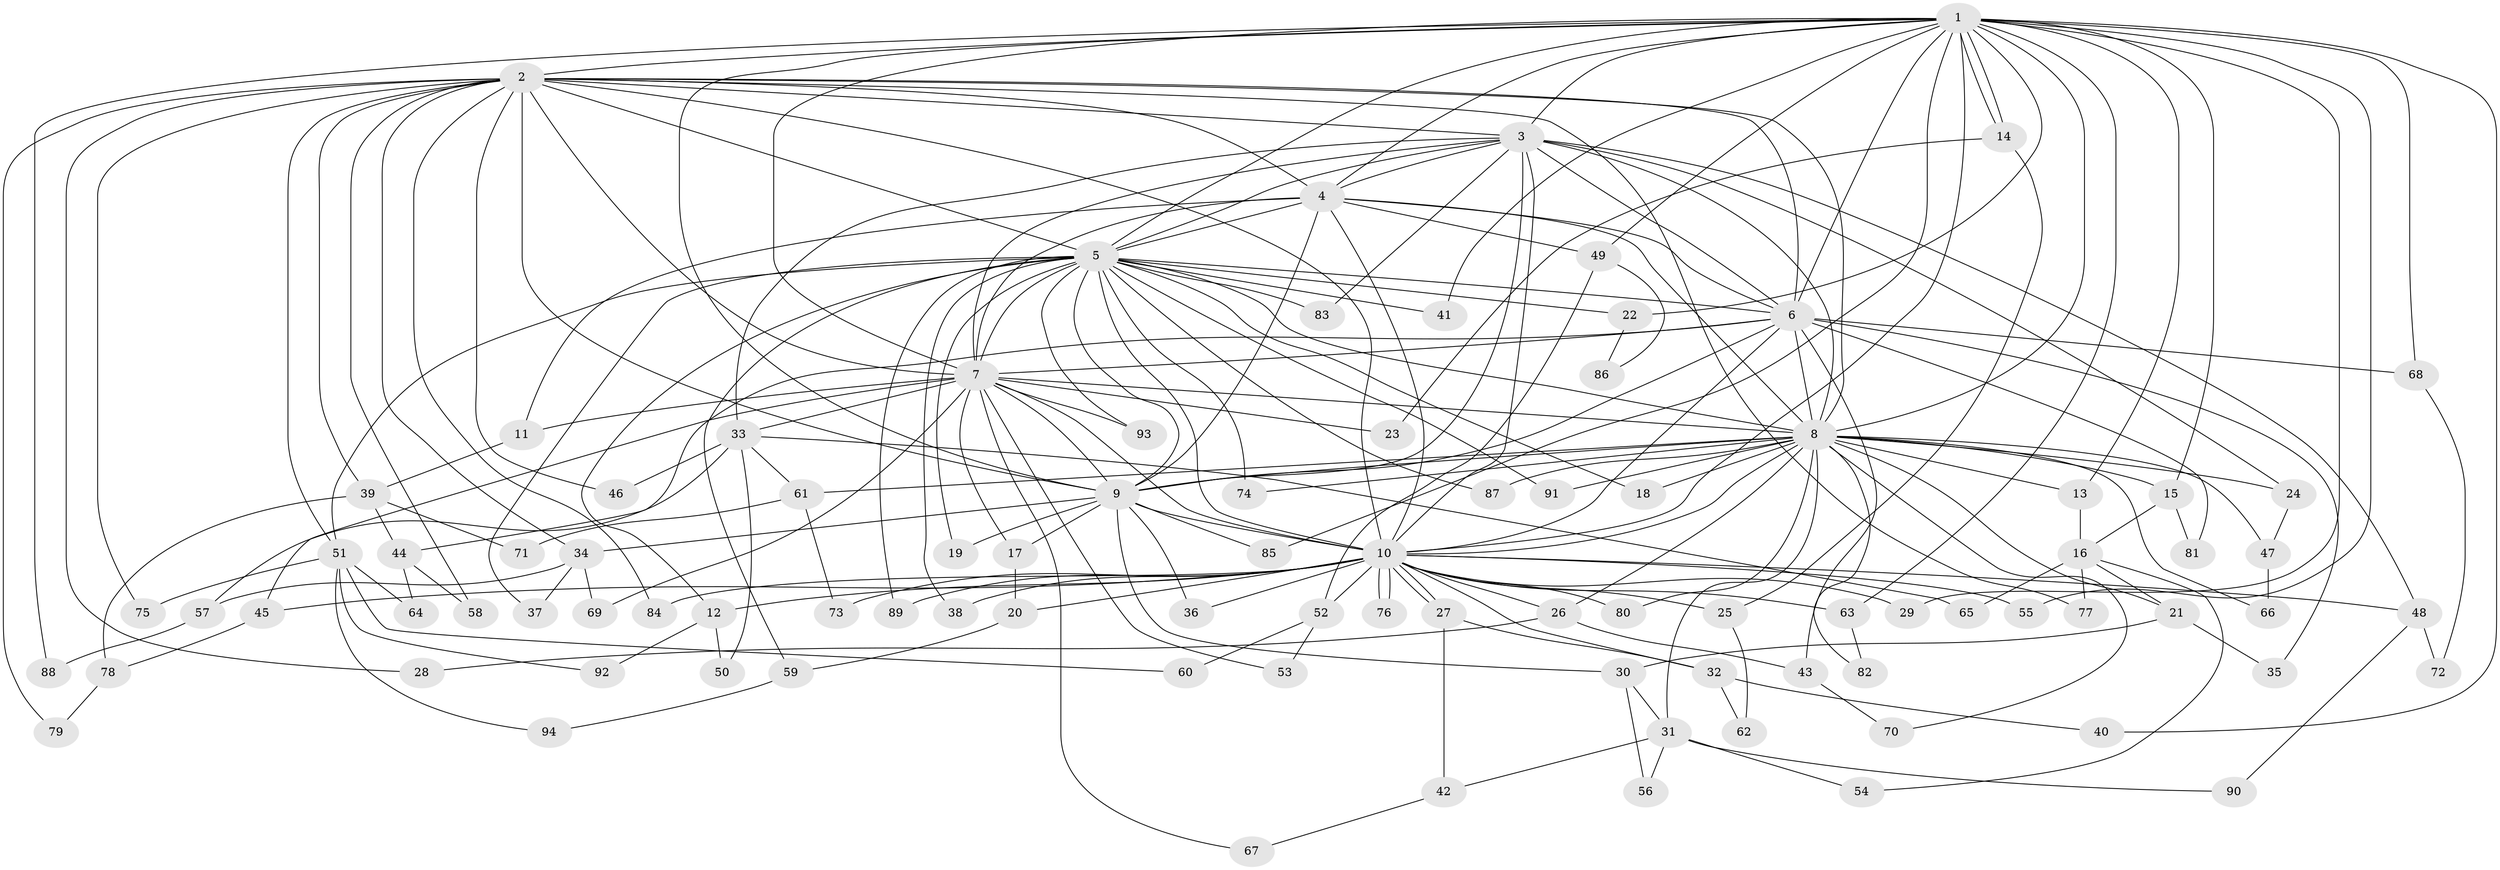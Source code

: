 // Generated by graph-tools (version 1.1) at 2025/01/03/09/25 03:01:25]
// undirected, 94 vertices, 213 edges
graph export_dot {
graph [start="1"]
  node [color=gray90,style=filled];
  1;
  2;
  3;
  4;
  5;
  6;
  7;
  8;
  9;
  10;
  11;
  12;
  13;
  14;
  15;
  16;
  17;
  18;
  19;
  20;
  21;
  22;
  23;
  24;
  25;
  26;
  27;
  28;
  29;
  30;
  31;
  32;
  33;
  34;
  35;
  36;
  37;
  38;
  39;
  40;
  41;
  42;
  43;
  44;
  45;
  46;
  47;
  48;
  49;
  50;
  51;
  52;
  53;
  54;
  55;
  56;
  57;
  58;
  59;
  60;
  61;
  62;
  63;
  64;
  65;
  66;
  67;
  68;
  69;
  70;
  71;
  72;
  73;
  74;
  75;
  76;
  77;
  78;
  79;
  80;
  81;
  82;
  83;
  84;
  85;
  86;
  87;
  88;
  89;
  90;
  91;
  92;
  93;
  94;
  1 -- 2;
  1 -- 3;
  1 -- 4;
  1 -- 5;
  1 -- 6;
  1 -- 7;
  1 -- 8;
  1 -- 9;
  1 -- 10;
  1 -- 13;
  1 -- 14;
  1 -- 14;
  1 -- 15;
  1 -- 22;
  1 -- 29;
  1 -- 40;
  1 -- 41;
  1 -- 49;
  1 -- 55;
  1 -- 63;
  1 -- 68;
  1 -- 85;
  1 -- 88;
  2 -- 3;
  2 -- 4;
  2 -- 5;
  2 -- 6;
  2 -- 7;
  2 -- 8;
  2 -- 9;
  2 -- 10;
  2 -- 28;
  2 -- 34;
  2 -- 39;
  2 -- 46;
  2 -- 51;
  2 -- 58;
  2 -- 75;
  2 -- 77;
  2 -- 79;
  2 -- 84;
  3 -- 4;
  3 -- 5;
  3 -- 6;
  3 -- 7;
  3 -- 8;
  3 -- 9;
  3 -- 10;
  3 -- 24;
  3 -- 33;
  3 -- 48;
  3 -- 83;
  4 -- 5;
  4 -- 6;
  4 -- 7;
  4 -- 8;
  4 -- 9;
  4 -- 10;
  4 -- 11;
  4 -- 49;
  5 -- 6;
  5 -- 7;
  5 -- 8;
  5 -- 9;
  5 -- 10;
  5 -- 12;
  5 -- 18;
  5 -- 19;
  5 -- 22;
  5 -- 37;
  5 -- 38;
  5 -- 41;
  5 -- 51;
  5 -- 59;
  5 -- 74;
  5 -- 83;
  5 -- 87;
  5 -- 89;
  5 -- 91;
  5 -- 93;
  6 -- 7;
  6 -- 8;
  6 -- 9;
  6 -- 10;
  6 -- 35;
  6 -- 43;
  6 -- 44;
  6 -- 68;
  6 -- 81;
  7 -- 8;
  7 -- 9;
  7 -- 10;
  7 -- 11;
  7 -- 17;
  7 -- 23;
  7 -- 33;
  7 -- 45;
  7 -- 53;
  7 -- 67;
  7 -- 69;
  7 -- 93;
  8 -- 9;
  8 -- 10;
  8 -- 13;
  8 -- 15;
  8 -- 18;
  8 -- 21;
  8 -- 24;
  8 -- 26;
  8 -- 31;
  8 -- 47;
  8 -- 61;
  8 -- 66;
  8 -- 70;
  8 -- 74;
  8 -- 80;
  8 -- 82;
  8 -- 87;
  8 -- 91;
  9 -- 10;
  9 -- 17;
  9 -- 19;
  9 -- 30;
  9 -- 34;
  9 -- 36;
  9 -- 85;
  10 -- 12;
  10 -- 20;
  10 -- 25;
  10 -- 26;
  10 -- 27;
  10 -- 27;
  10 -- 29;
  10 -- 32;
  10 -- 36;
  10 -- 38;
  10 -- 45;
  10 -- 48;
  10 -- 52;
  10 -- 55;
  10 -- 63;
  10 -- 73;
  10 -- 76;
  10 -- 76;
  10 -- 80;
  10 -- 84;
  10 -- 89;
  11 -- 39;
  12 -- 50;
  12 -- 92;
  13 -- 16;
  14 -- 23;
  14 -- 25;
  15 -- 16;
  15 -- 81;
  16 -- 21;
  16 -- 54;
  16 -- 65;
  16 -- 77;
  17 -- 20;
  20 -- 59;
  21 -- 30;
  21 -- 35;
  22 -- 86;
  24 -- 47;
  25 -- 62;
  26 -- 28;
  26 -- 43;
  27 -- 32;
  27 -- 42;
  30 -- 31;
  30 -- 56;
  31 -- 42;
  31 -- 54;
  31 -- 56;
  31 -- 90;
  32 -- 40;
  32 -- 62;
  33 -- 46;
  33 -- 50;
  33 -- 57;
  33 -- 61;
  33 -- 65;
  34 -- 37;
  34 -- 57;
  34 -- 69;
  39 -- 44;
  39 -- 71;
  39 -- 78;
  42 -- 67;
  43 -- 70;
  44 -- 58;
  44 -- 64;
  45 -- 78;
  47 -- 66;
  48 -- 72;
  48 -- 90;
  49 -- 52;
  49 -- 86;
  51 -- 60;
  51 -- 64;
  51 -- 75;
  51 -- 92;
  51 -- 94;
  52 -- 53;
  52 -- 60;
  57 -- 88;
  59 -- 94;
  61 -- 71;
  61 -- 73;
  63 -- 82;
  68 -- 72;
  78 -- 79;
}
